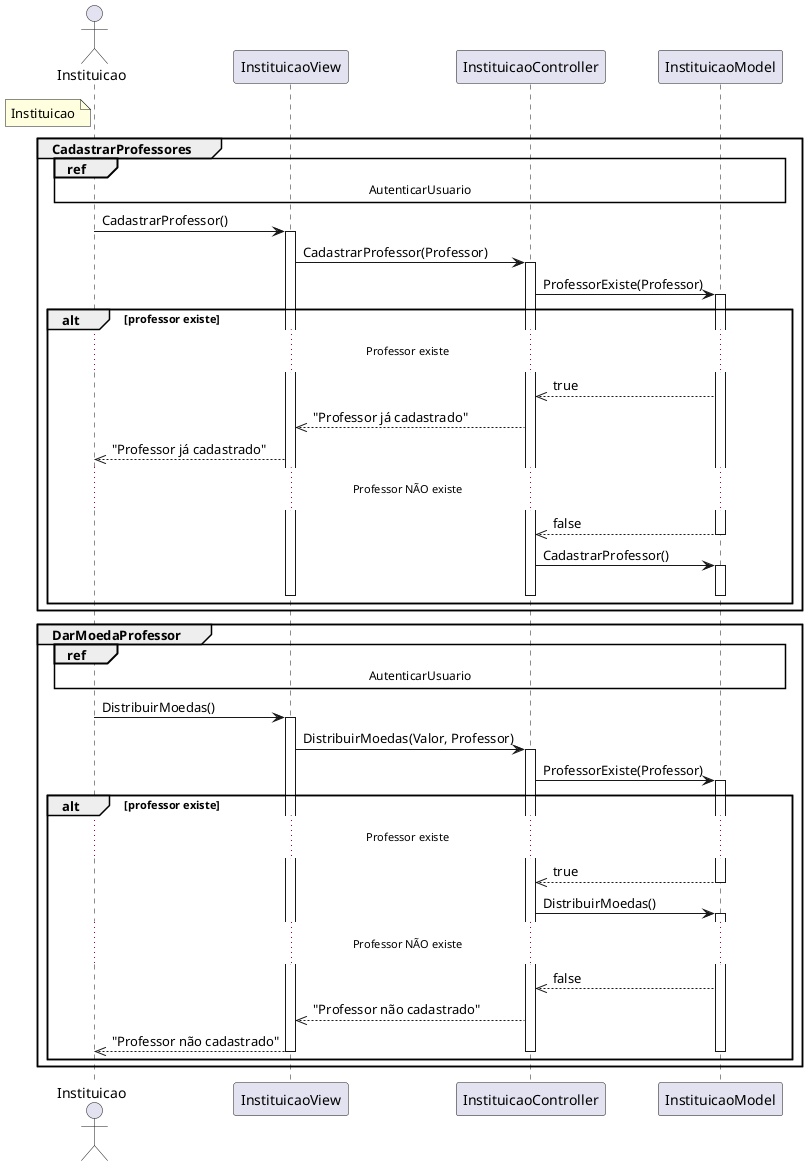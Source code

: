 @startuml Instituicao

actor "Instituicao" as Instituicao
note left of Instituicao #LightYellow
    Instituicao
end note

participant "InstituicaoView" as InstituicaoView
participant "InstituicaoController" as InstituicaoController
participant "InstituicaoModel" as InstituicaoModel

group CadastrarProfessores
    ref over Instituicao,InstituicaoView, InstituicaoController, InstituicaoModel : AutenticarUsuario
    Instituicao -> InstituicaoView :  CadastrarProfessor()
    activate InstituicaoView
    InstituicaoView -> InstituicaoController : CadastrarProfessor(Professor)
    activate InstituicaoController
    InstituicaoController -> InstituicaoModel : ProfessorExiste(Professor)
    activate InstituicaoModel
    
    alt professor existe
        ... Professor existe ...
        InstituicaoModel -->> InstituicaoController: true
        InstituicaoController -->> InstituicaoView : "Professor já cadastrado"
        InstituicaoView -->> Instituicao : "Professor já cadastrado"

        ... Professor NÃO existe ...
        InstituicaoModel -->> InstituicaoController: false
        deactivate InstituicaoModel
        InstituicaoController -> InstituicaoModel : CadastrarProfessor()
        activate InstituicaoModel
        deactivate InstituicaoModel
        deactivate InstituicaoController
        deactivate InstituicaoView
    end
end

group DarMoedaProfessor
    ref over Instituicao,InstituicaoView, InstituicaoController, InstituicaoModel : AutenticarUsuario
    Instituicao -> InstituicaoView :  DistribuirMoedas()
    activate InstituicaoView
    InstituicaoView -> InstituicaoController : DistribuirMoedas(Valor, Professor)
    activate InstituicaoController
    InstituicaoController -> InstituicaoModel : ProfessorExiste(Professor)
    activate InstituicaoModel
    
    alt professor existe
        ... Professor existe ...
        InstituicaoModel -->> InstituicaoController: true
        deactivate InstituicaoModel
        InstituicaoController -> InstituicaoModel : DistribuirMoedas()
        activate InstituicaoModel

        ... Professor NÃO existe ...
        InstituicaoModel -->> InstituicaoController: false
        InstituicaoController -->> InstituicaoView : "Professor não cadastrado"
        InstituicaoView -->> Instituicao : "Professor não cadastrado"

        deactivate InstituicaoModel
        deactivate InstituicaoController
        deactivate InstituicaoView
    end
end

@enduml
